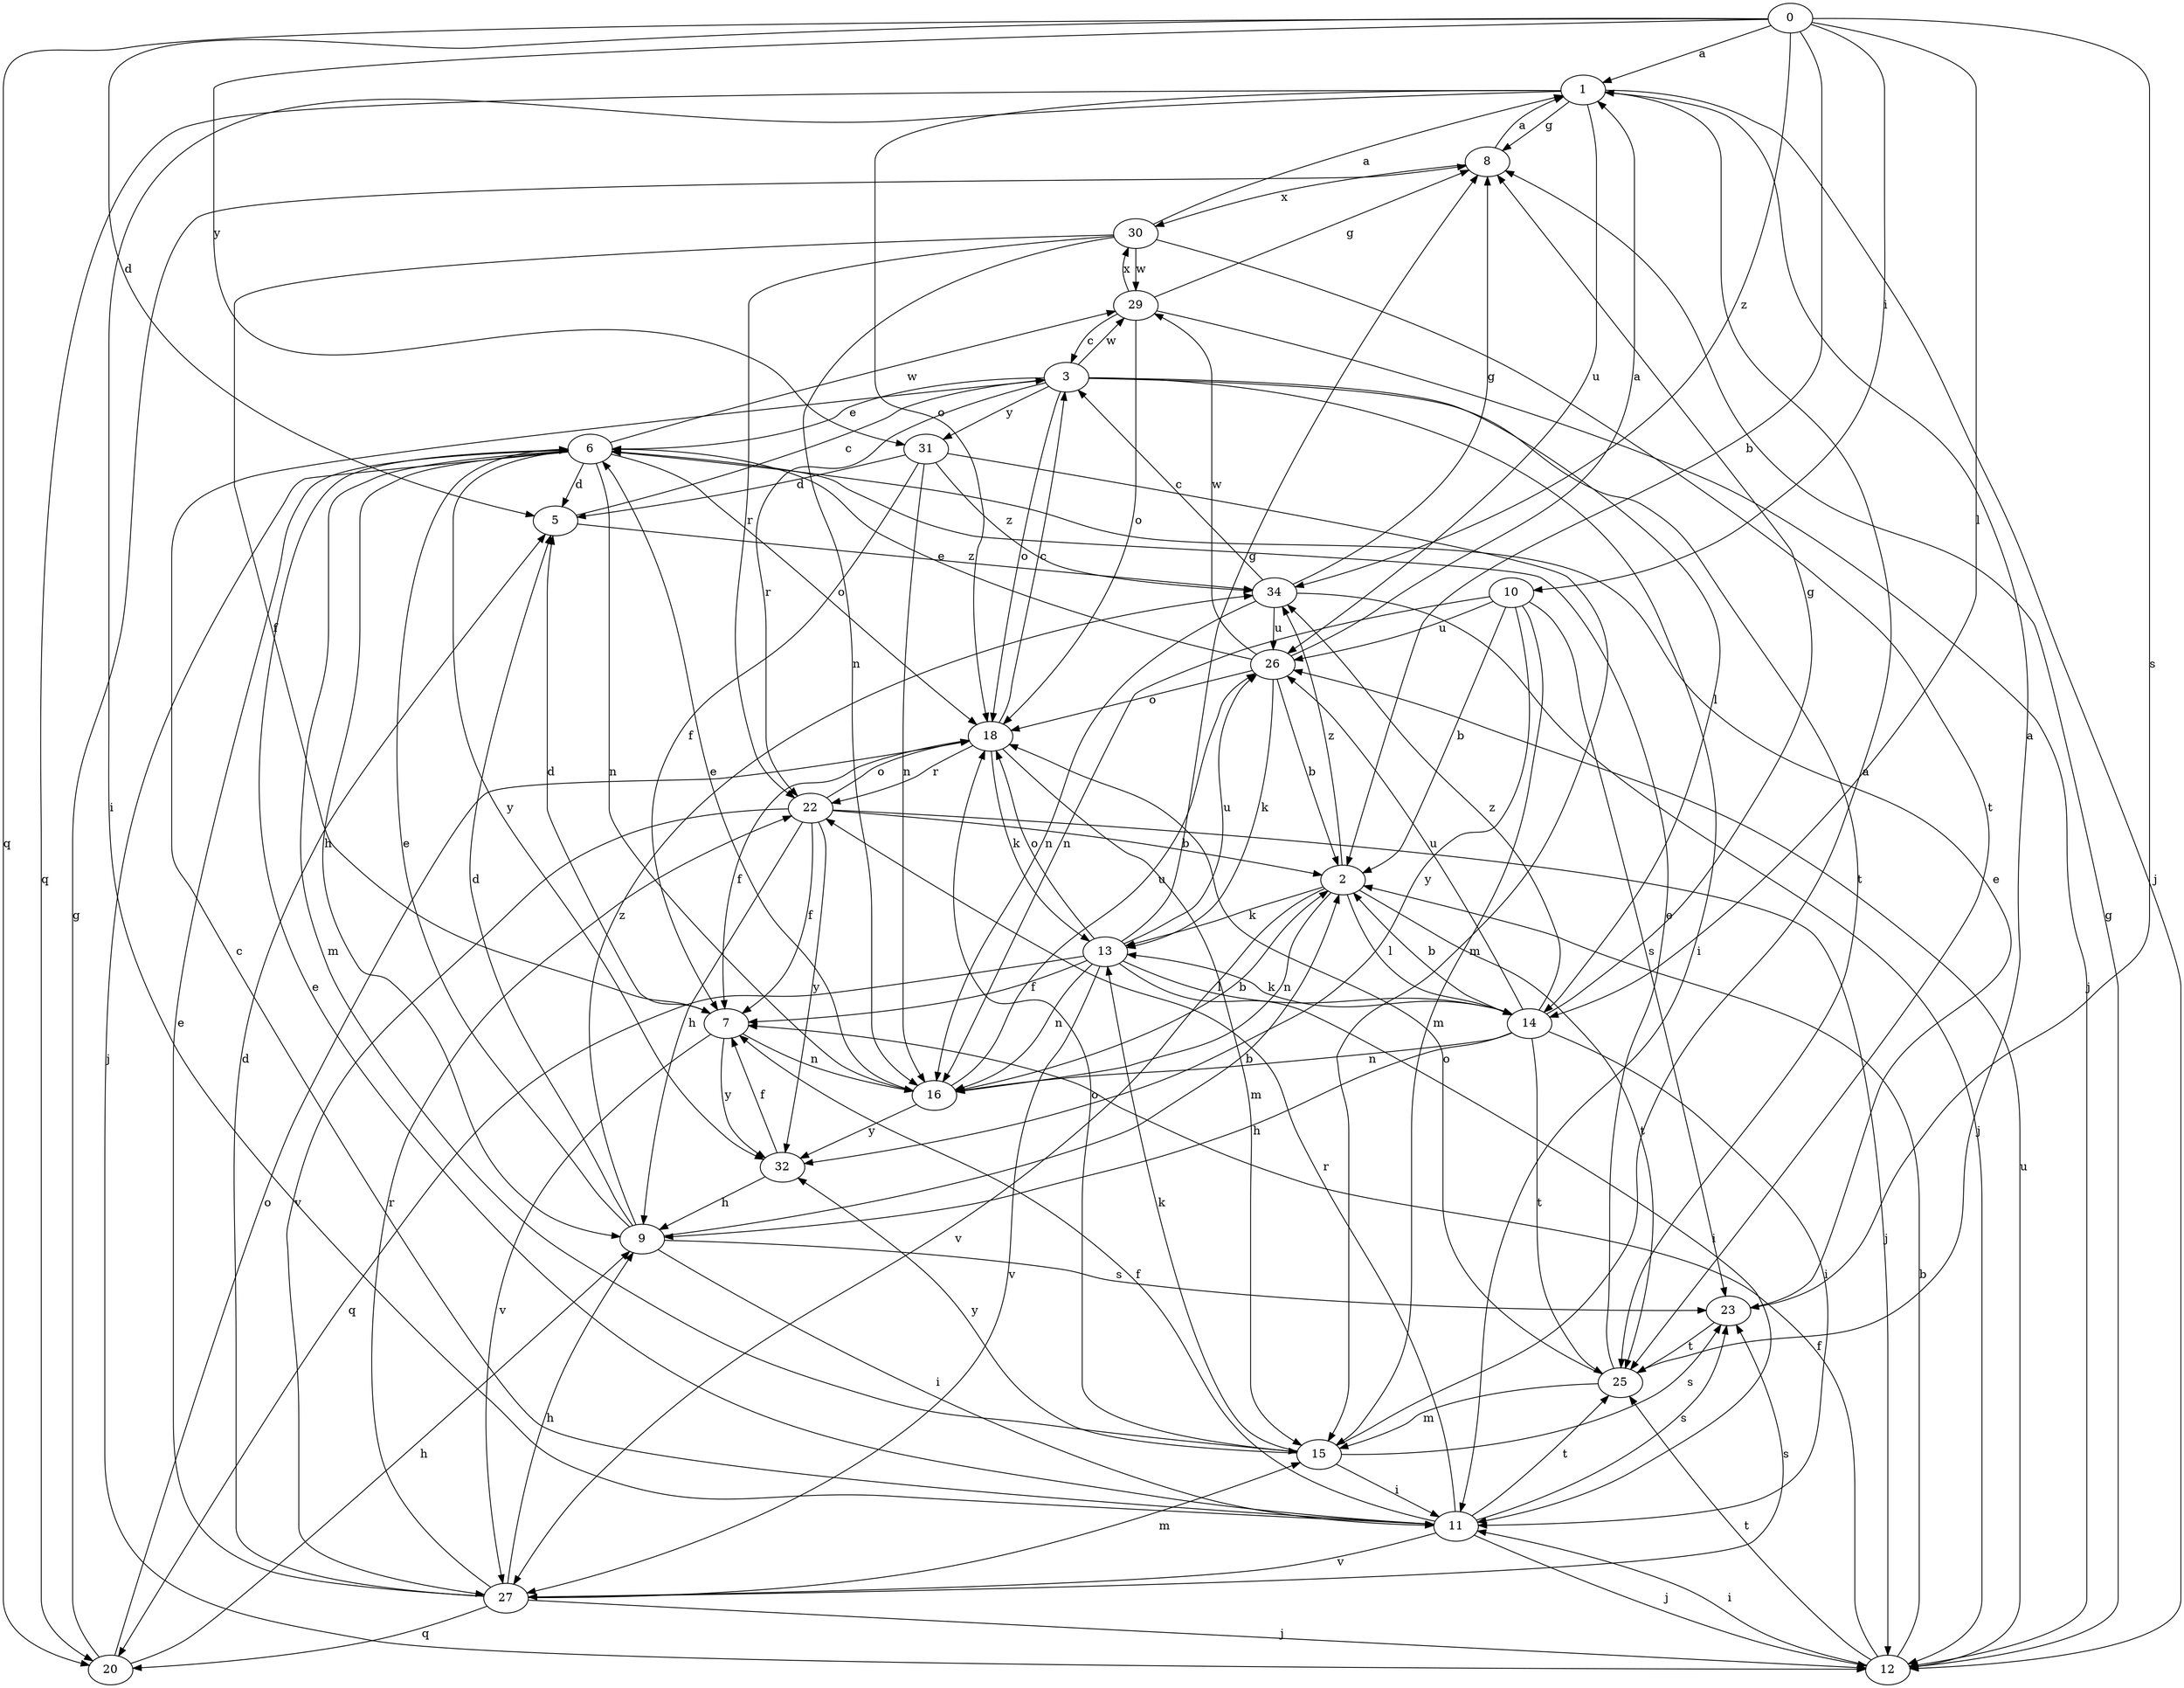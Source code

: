 strict digraph  {
0;
1;
2;
3;
5;
6;
7;
8;
9;
10;
11;
12;
13;
14;
15;
16;
18;
20;
22;
23;
25;
26;
27;
29;
30;
31;
32;
34;
0 -> 1  [label=a];
0 -> 2  [label=b];
0 -> 5  [label=d];
0 -> 10  [label=i];
0 -> 14  [label=l];
0 -> 20  [label=q];
0 -> 23  [label=s];
0 -> 31  [label=y];
0 -> 34  [label=z];
1 -> 8  [label=g];
1 -> 11  [label=i];
1 -> 12  [label=j];
1 -> 18  [label=o];
1 -> 20  [label=q];
1 -> 26  [label=u];
2 -> 13  [label=k];
2 -> 14  [label=l];
2 -> 16  [label=n];
2 -> 25  [label=t];
2 -> 27  [label=v];
2 -> 34  [label=z];
3 -> 6  [label=e];
3 -> 11  [label=i];
3 -> 14  [label=l];
3 -> 18  [label=o];
3 -> 22  [label=r];
3 -> 25  [label=t];
3 -> 29  [label=w];
3 -> 31  [label=y];
5 -> 3  [label=c];
5 -> 34  [label=z];
6 -> 5  [label=d];
6 -> 9  [label=h];
6 -> 12  [label=j];
6 -> 15  [label=m];
6 -> 16  [label=n];
6 -> 18  [label=o];
6 -> 29  [label=w];
6 -> 32  [label=y];
7 -> 5  [label=d];
7 -> 16  [label=n];
7 -> 27  [label=v];
7 -> 32  [label=y];
8 -> 1  [label=a];
8 -> 30  [label=x];
9 -> 2  [label=b];
9 -> 5  [label=d];
9 -> 6  [label=e];
9 -> 11  [label=i];
9 -> 23  [label=s];
9 -> 34  [label=z];
10 -> 2  [label=b];
10 -> 15  [label=m];
10 -> 16  [label=n];
10 -> 23  [label=s];
10 -> 26  [label=u];
10 -> 32  [label=y];
11 -> 3  [label=c];
11 -> 6  [label=e];
11 -> 7  [label=f];
11 -> 12  [label=j];
11 -> 22  [label=r];
11 -> 23  [label=s];
11 -> 25  [label=t];
11 -> 27  [label=v];
12 -> 2  [label=b];
12 -> 7  [label=f];
12 -> 8  [label=g];
12 -> 11  [label=i];
12 -> 25  [label=t];
12 -> 26  [label=u];
13 -> 7  [label=f];
13 -> 8  [label=g];
13 -> 11  [label=i];
13 -> 14  [label=l];
13 -> 16  [label=n];
13 -> 18  [label=o];
13 -> 20  [label=q];
13 -> 26  [label=u];
13 -> 27  [label=v];
14 -> 2  [label=b];
14 -> 8  [label=g];
14 -> 9  [label=h];
14 -> 11  [label=i];
14 -> 13  [label=k];
14 -> 16  [label=n];
14 -> 25  [label=t];
14 -> 26  [label=u];
14 -> 34  [label=z];
15 -> 1  [label=a];
15 -> 11  [label=i];
15 -> 13  [label=k];
15 -> 18  [label=o];
15 -> 23  [label=s];
15 -> 32  [label=y];
16 -> 2  [label=b];
16 -> 6  [label=e];
16 -> 26  [label=u];
16 -> 32  [label=y];
18 -> 3  [label=c];
18 -> 7  [label=f];
18 -> 13  [label=k];
18 -> 15  [label=m];
18 -> 22  [label=r];
20 -> 8  [label=g];
20 -> 9  [label=h];
20 -> 18  [label=o];
22 -> 2  [label=b];
22 -> 7  [label=f];
22 -> 9  [label=h];
22 -> 12  [label=j];
22 -> 18  [label=o];
22 -> 27  [label=v];
22 -> 32  [label=y];
23 -> 6  [label=e];
23 -> 25  [label=t];
25 -> 1  [label=a];
25 -> 6  [label=e];
25 -> 15  [label=m];
25 -> 18  [label=o];
26 -> 1  [label=a];
26 -> 2  [label=b];
26 -> 6  [label=e];
26 -> 13  [label=k];
26 -> 18  [label=o];
26 -> 29  [label=w];
27 -> 5  [label=d];
27 -> 6  [label=e];
27 -> 9  [label=h];
27 -> 12  [label=j];
27 -> 15  [label=m];
27 -> 20  [label=q];
27 -> 22  [label=r];
27 -> 23  [label=s];
29 -> 3  [label=c];
29 -> 8  [label=g];
29 -> 12  [label=j];
29 -> 18  [label=o];
29 -> 30  [label=x];
30 -> 1  [label=a];
30 -> 7  [label=f];
30 -> 16  [label=n];
30 -> 22  [label=r];
30 -> 25  [label=t];
30 -> 29  [label=w];
31 -> 5  [label=d];
31 -> 7  [label=f];
31 -> 15  [label=m];
31 -> 16  [label=n];
31 -> 34  [label=z];
32 -> 7  [label=f];
32 -> 9  [label=h];
34 -> 3  [label=c];
34 -> 8  [label=g];
34 -> 12  [label=j];
34 -> 16  [label=n];
34 -> 26  [label=u];
}

